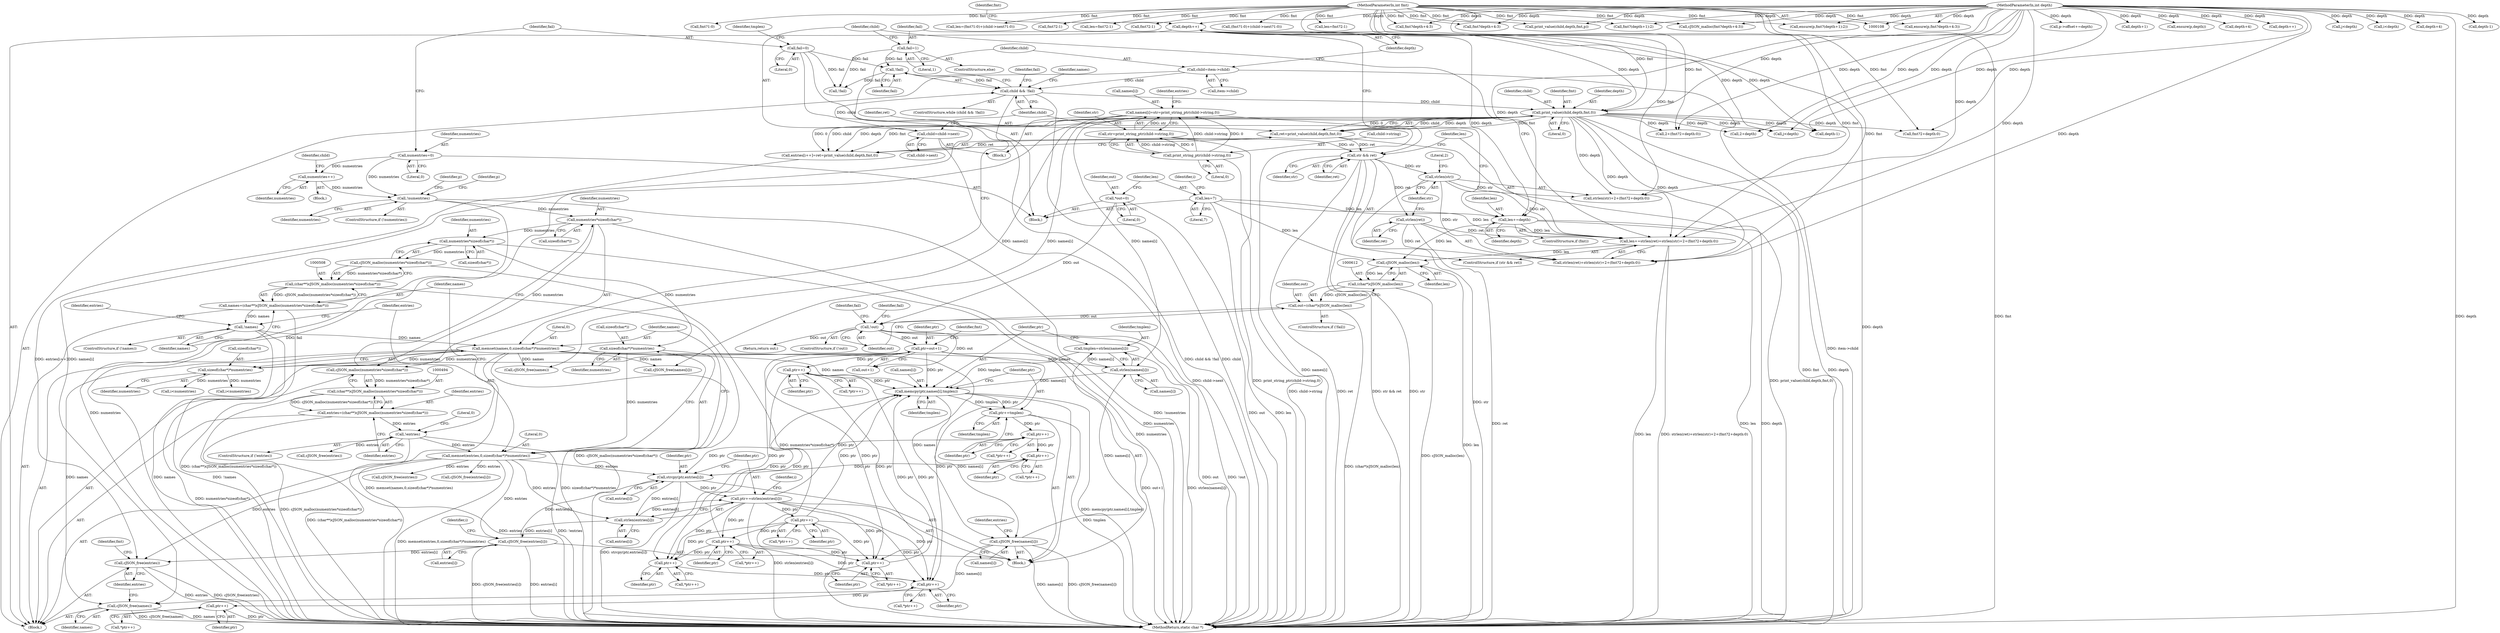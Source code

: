 digraph "0_iperf_91f2fa59e8ed80dfbf400add0164ee0e508e412a_42@API" {
"1000702" [label="(Call,tmplen=strlen(names[i]))"];
"1000704" [label="(Call,strlen(names[i]))"];
"1000554" [label="(Call,names[i]=str=print_string_ptr(child->string,0))"];
"1000558" [label="(Call,str=print_string_ptr(child->string,0))"];
"1000560" [label="(Call,print_string_ptr(child->string,0))"];
"1000529" [label="(Call,memset(names,0,sizeof(char*)*numentries))"];
"1000515" [label="(Call,!names)"];
"1000505" [label="(Call,names=(char**)cJSON_malloc(numentries*sizeof(char*)))"];
"1000507" [label="(Call,(char**)cJSON_malloc(numentries*sizeof(char*)))"];
"1000509" [label="(Call,cJSON_malloc(numentries*sizeof(char*)))"];
"1000510" [label="(Call,numentries*sizeof(char*))"];
"1000496" [label="(Call,numentries*sizeof(char*))"];
"1000167" [label="(Call,!numentries)"];
"1000159" [label="(Call,numentries++)"];
"1000145" [label="(Call,numentries=0)"];
"1000532" [label="(Call,sizeof(char*)*numentries)"];
"1000525" [label="(Call,sizeof(char*)*numentries)"];
"1000762" [label="(Call,cJSON_free(names[i]))"];
"1000708" [label="(Call,memcpy(ptr,names[i],tmplen))"];
"1000699" [label="(Call,ptr++)"];
"1000734" [label="(Call,ptr+=strlen(entries[i]))"];
"1000736" [label="(Call,strlen(entries[i]))"];
"1000729" [label="(Call,strcpy(ptr,entries[i]))"];
"1000726" [label="(Call,ptr++)"];
"1000719" [label="(Call,ptr++)"];
"1000714" [label="(Call,ptr+=tmplen)"];
"1000766" [label="(Call,cJSON_free(entries[i]))"];
"1000522" [label="(Call,memset(entries,0,sizeof(char*)*numentries))"];
"1000501" [label="(Call,!entries)"];
"1000491" [label="(Call,entries=(char**)cJSON_malloc(numentries*sizeof(char*)))"];
"1000493" [label="(Call,(char**)cJSON_malloc(numentries*sizeof(char*)))"];
"1000495" [label="(Call,cJSON_malloc(numentries*sizeof(char*)))"];
"1000660" [label="(Call,ptr=out+1)"];
"1000616" [label="(Call,!out)"];
"1000609" [label="(Call,out=(char*)cJSON_malloc(len))"];
"1000611" [label="(Call,(char*)cJSON_malloc(len))"];
"1000613" [label="(Call,cJSON_malloc(len))"];
"1000545" [label="(Call,len+=depth)"];
"1000541" [label="(Call,depth++)"];
"1000110" [label="(MethodParameterIn,int depth)"];
"1000130" [label="(Call,len=7)"];
"1000581" [label="(Call,len+=strlen(ret)+strlen(str)+2+(fmt?2+depth:0))"];
"1000584" [label="(Call,strlen(ret))"];
"1000578" [label="(Call,str && ret)"];
"1000570" [label="(Call,ret=print_value(child,depth,fmt,0))"];
"1000572" [label="(Call,print_value(child,depth,fmt,0))"];
"1000549" [label="(Call,child && !fail)"];
"1000601" [label="(Call,child=child->next)"];
"1000536" [label="(Call,child=item->child)"];
"1000551" [label="(Call,!fail)"];
"1000598" [label="(Call,fail=1)"];
"1000149" [label="(Call,fail=0)"];
"1000111" [label="(MethodParameterIn,int fmt)"];
"1000587" [label="(Call,strlen(str))"];
"1000123" [label="(Call,*out=0)"];
"1000669" [label="(Call,ptr++)"];
"1000748" [label="(Call,ptr++)"];
"1000755" [label="(Call,ptr++)"];
"1000702" [label="(Call,tmplen=strlen(names[i]))"];
"1000789" [label="(Call,ptr++)"];
"1000794" [label="(Call,ptr++)"];
"1000799" [label="(Call,ptr++)"];
"1000772" [label="(Call,cJSON_free(entries))"];
"1000770" [label="(Call,cJSON_free(names))"];
"1000572" [label="(Call,print_value(child,depth,fmt,0))"];
"1000509" [label="(Call,cJSON_malloc(numentries*sizeof(char*)))"];
"1000564" [label="(Literal,0)"];
"1000242" [label="(Identifier,p)"];
"1000714" [label="(Call,ptr+=tmplen)"];
"1000385" [label="(Call,len=(fmt?1:0)+(child->next?1:0))"];
"1000315" [label="(Call,j<depth)"];
"1000646" [label="(Call,cJSON_free(entries[i]))"];
"1000151" [label="(Literal,0)"];
"1000522" [label="(Call,memset(entries,0,sizeof(char*)*numentries))"];
"1000610" [label="(Identifier,out)"];
"1000530" [label="(Identifier,names)"];
"1000652" [label="(Call,cJSON_free(entries))"];
"1000498" [label="(Call,sizeof(char*))"];
"1000661" [label="(Identifier,ptr)"];
"1000505" [label="(Call,names=(char**)cJSON_malloc(numentries*sizeof(char*)))"];
"1000729" [label="(Call,strcpy(ptr,entries[i]))"];
"1000219" [label="(Call,i<depth)"];
"1000609" [label="(Call,out=(char*)cJSON_malloc(len))"];
"1000747" [label="(Call,*ptr++)"];
"1000591" [label="(Call,fmt?2+depth:0)"];
"1000548" [label="(ControlStructure,while (child && !fail))"];
"1000726" [label="(Call,ptr++)"];
"1000146" [label="(Identifier,numentries)"];
"1000124" [label="(Identifier,out)"];
"1000511" [label="(Identifier,numentries)"];
"1000178" [label="(Call,depth+4)"];
"1000608" [label="(Identifier,fail)"];
"1000573" [label="(Identifier,child)"];
"1000162" [label="(Identifier,child)"];
"1000541" [label="(Call,depth++)"];
"1000514" [label="(ControlStructure,if (!names))"];
"1000587" [label="(Call,strlen(str))"];
"1000578" [label="(Call,str && ret)"];
"1000762" [label="(Call,cJSON_free(names[i]))"];
"1000154" [label="(Identifier,tmplen)"];
"1000537" [label="(Identifier,child)"];
"1000533" [label="(Call,sizeof(char*))"];
"1000585" [label="(Identifier,ret)"];
"1000176" [label="(Call,fmt?depth+4:3)"];
"1000463" [label="(Call,depth-1)"];
"1000510" [label="(Call,numentries*sizeof(char*))"];
"1000132" [label="(Literal,7)"];
"1000571" [label="(Identifier,ret)"];
"1000145" [label="(Call,numentries=0)"];
"1000669" [label="(Call,ptr++)"];
"1000800" [label="(Identifier,ptr)"];
"1000793" [label="(Call,*ptr++)"];
"1000709" [label="(Identifier,ptr)"];
"1000581" [label="(Call,len+=strlen(ret)+strlen(str)+2+(fmt?2+depth:0))"];
"1000123" [label="(Call,*out=0)"];
"1000685" [label="(Block,)"];
"1000772" [label="(Call,cJSON_free(entries))"];
"1000325" [label="(Call,p->offset+=depth)"];
"1000512" [label="(Call,sizeof(char*))"];
"1000755" [label="(Call,ptr++)"];
"1000734" [label="(Call,ptr+=strlen(entries[i]))"];
"1000597" [label="(ControlStructure,else)"];
"1000766" [label="(Call,cJSON_free(entries[i]))"];
"1000495" [label="(Call,cJSON_malloc(numentries*sizeof(char*)))"];
"1000617" [label="(Identifier,out)"];
"1000593" [label="(Call,2+depth)"];
"1000799" [label="(Call,ptr++)"];
"1000700" [label="(Identifier,ptr)"];
"1000446" [label="(Call,depth+1)"];
"1000603" [label="(Call,child->next)"];
"1000167" [label="(Call,!numentries)"];
"1000496" [label="(Call,numentries*sizeof(char*))"];
"1000171" [label="(Identifier,p)"];
"1000251" [label="(Call,fmt?2:1)"];
"1000719" [label="(Call,ptr++)"];
"1000546" [label="(Identifier,len)"];
"1000650" [label="(Call,cJSON_free(names))"];
"1000160" [label="(Identifier,numentries)"];
"1000542" [label="(Identifier,depth)"];
"1000492" [label="(Identifier,entries)"];
"1000575" [label="(Identifier,fmt)"];
"1000341" [label="(Call,len=fmt?2:1)"];
"1000544" [label="(Identifier,fmt)"];
"1000588" [label="(Identifier,str)"];
"1000168" [label="(Identifier,numentries)"];
"1000725" [label="(Call,*ptr++)"];
"1000149" [label="(Call,fail=0)"];
"1000619" [label="(Identifier,fail)"];
"1000702" [label="(Call,tmplen=strlen(names[i]))"];
"1000547" [label="(Identifier,depth)"];
"1000614" [label="(Identifier,len)"];
"1000343" [label="(Call,fmt?2:1)"];
"1000558" [label="(Call,str=print_string_ptr(child->string,0))"];
"1000731" [label="(Call,entries[i])"];
"1000748" [label="(Call,ptr++)"];
"1000703" [label="(Identifier,tmplen)"];
"1000607" [label="(Call,!fail)"];
"1000670" [label="(Identifier,ptr)"];
"1000802" [label="(Return,return out;)"];
"1000523" [label="(Identifier,entries)"];
"1000789" [label="(Call,ptr++)"];
"1000794" [label="(Call,ptr++)"];
"1000444" [label="(Call,fmt?(depth+1):2)"];
"1000497" [label="(Identifier,numentries)"];
"1000387" [label="(Call,(fmt?1:0)+(child->next?1:0))"];
"1000490" [label="(Block,)"];
"1000586" [label="(Call,strlen(str)+2+(fmt?2+depth:0))"];
"1000491" [label="(Call,entries=(char**)cJSON_malloc(numentries*sizeof(char*)))"];
"1000710" [label="(Call,names[i])"];
"1000763" [label="(Call,names[i])"];
"1000737" [label="(Call,entries[i])"];
"1000771" [label="(Identifier,names)"];
"1000730" [label="(Identifier,ptr)"];
"1000749" [label="(Identifier,ptr)"];
"1000804" [label="(MethodReturn,static char *)"];
"1000602" [label="(Identifier,child)"];
"1000767" [label="(Call,entries[i])"];
"1000622" [label="(Identifier,fail)"];
"1000130" [label="(Call,len=7)"];
"1000531" [label="(Literal,0)"];
"1000666" [label="(Identifier,fmt)"];
"1000545" [label="(Call,len+=depth)"];
"1000249" [label="(Call,len=fmt?2:1)"];
"1000600" [label="(Literal,1)"];
"1000303" [label="(Call,ensure(p,depth))"];
"1000553" [label="(Block,)"];
"1000111" [label="(MethodParameterIn,int fmt)"];
"1000529" [label="(Call,memset(names,0,sizeof(char*)*numentries))"];
"1000110" [label="(MethodParameterIn,int depth)"];
"1000535" [label="(Identifier,numentries)"];
"1000742" [label="(Identifier,i)"];
"1000190" [label="(Call,depth+4)"];
"1000574" [label="(Identifier,depth)"];
"1000538" [label="(Call,item->child)"];
"1000536" [label="(Call,child=item->child)"];
"1000147" [label="(Literal,0)"];
"1000795" [label="(Identifier,ptr)"];
"1000611" [label="(Call,(char*)cJSON_malloc(len))"];
"1000554" [label="(Call,names[i]=str=print_string_ptr(child->string,0))"];
"1000567" [label="(Identifier,entries)"];
"1000131" [label="(Identifier,len)"];
"1000560" [label="(Call,print_string_ptr(child->string,0))"];
"1000699" [label="(Call,ptr++)"];
"1000532" [label="(Call,sizeof(char*)*numentries)"];
"1000549" [label="(Call,child && !fail)"];
"1000613" [label="(Call,cJSON_malloc(len))"];
"1000773" [label="(Identifier,entries)"];
"1000713" [label="(Identifier,tmplen)"];
"1000692" [label="(Call,j<depth)"];
"1000507" [label="(Call,(char**)cJSON_malloc(numentries*sizeof(char*)))"];
"1000525" [label="(Call,sizeof(char*)*numentries)"];
"1000704" [label="(Call,strlen(names[i]))"];
"1000516" [label="(Identifier,names)"];
"1000715" [label="(Identifier,ptr)"];
"1000768" [label="(Identifier,entries)"];
"1000684" [label="(Identifier,i)"];
"1000524" [label="(Literal,0)"];
"1000174" [label="(Call,ensure(p,fmt?depth+4:3))"];
"1000705" [label="(Call,names[i])"];
"1000150" [label="(Identifier,fail)"];
"1000601" [label="(Call,child=child->next)"];
"1000708" [label="(Call,memcpy(ptr,names[i],tmplen))"];
"1000662" [label="(Call,out+1)"];
"1000158" [label="(Block,)"];
"1000543" [label="(ControlStructure,if (fmt))"];
"1000680" [label="(Call,i<numentries)"];
"1000579" [label="(Identifier,str)"];
"1000519" [label="(Identifier,entries)"];
"1000515" [label="(Call,!names)"];
"1000582" [label="(Identifier,len)"];
"1000756" [label="(Identifier,ptr)"];
"1000166" [label="(ControlStructure,if (!numentries))"];
"1000388" [label="(Call,fmt?1:0)"];
"1000188" [label="(Call,fmt?depth+4:3)"];
"1000559" [label="(Identifier,str)"];
"1000374" [label="(Call,print_value(child,depth,fmt,p))"];
"1000526" [label="(Call,sizeof(char*))"];
"1000500" [label="(ControlStructure,if (!entries))"];
"1000570" [label="(Call,ret=print_value(child,depth,fmt,0))"];
"1000718" [label="(Call,*ptr++)"];
"1000798" [label="(Call,*ptr++)"];
"1000577" [label="(ControlStructure,if (str && ret))"];
"1000552" [label="(Identifier,fail)"];
"1000576" [label="(Literal,0)"];
"1000584" [label="(Call,strlen(ret))"];
"1000628" [label="(Call,i<numentries)"];
"1000727" [label="(Identifier,ptr)"];
"1000660" [label="(Call,ptr=out+1)"];
"1000518" [label="(Call,cJSON_free(entries))"];
"1000502" [label="(Identifier,entries)"];
"1000565" [label="(Call,entries[i++]=ret=print_value(child,depth,fmt,0))"];
"1000775" [label="(Identifier,fmt)"];
"1000698" [label="(Call,*ptr++)"];
"1000113" [label="(Block,)"];
"1000504" [label="(Literal,0)"];
"1000716" [label="(Identifier,tmplen)"];
"1000616" [label="(Call,!out)"];
"1000735" [label="(Identifier,ptr)"];
"1000589" [label="(Call,2+(fmt?2+depth:0))"];
"1000135" [label="(Identifier,i)"];
"1000754" [label="(Call,*ptr++)"];
"1000561" [label="(Call,child->string)"];
"1000501" [label="(Call,!entries)"];
"1000638" [label="(Call,cJSON_free(names[i]))"];
"1000159" [label="(Call,numentries++)"];
"1000782" [label="(Call,depth-1)"];
"1000187" [label="(Call,cJSON_malloc(fmt?depth+4:3))"];
"1000506" [label="(Identifier,names)"];
"1000293" [label="(Call,depth++)"];
"1000556" [label="(Identifier,names)"];
"1000125" [label="(Literal,0)"];
"1000580" [label="(Identifier,ret)"];
"1000790" [label="(Identifier,ptr)"];
"1000551" [label="(Call,!fail)"];
"1000493" [label="(Call,(char**)cJSON_malloc(numentries*sizeof(char*)))"];
"1000528" [label="(Identifier,numentries)"];
"1000788" [label="(Call,*ptr++)"];
"1000550" [label="(Identifier,child)"];
"1000598" [label="(Call,fail=1)"];
"1000599" [label="(Identifier,fail)"];
"1000736" [label="(Call,strlen(entries[i]))"];
"1000668" [label="(Call,*ptr++)"];
"1000606" [label="(ControlStructure,if (!fail))"];
"1000442" [label="(Call,ensure(p,fmt?(depth+1):2))"];
"1000615" [label="(ControlStructure,if (!out))"];
"1000770" [label="(Call,cJSON_free(names))"];
"1000583" [label="(Call,strlen(ret)+strlen(str)+2+(fmt?2+depth:0))"];
"1000590" [label="(Literal,2)"];
"1000555" [label="(Call,names[i])"];
"1000720" [label="(Identifier,ptr)"];
"1000702" -> "1000685"  [label="AST: "];
"1000702" -> "1000704"  [label="CFG: "];
"1000703" -> "1000702"  [label="AST: "];
"1000704" -> "1000702"  [label="AST: "];
"1000709" -> "1000702"  [label="CFG: "];
"1000702" -> "1000804"  [label="DDG: strlen(names[i])"];
"1000704" -> "1000702"  [label="DDG: names[i]"];
"1000702" -> "1000708"  [label="DDG: tmplen"];
"1000704" -> "1000705"  [label="CFG: "];
"1000705" -> "1000704"  [label="AST: "];
"1000554" -> "1000704"  [label="DDG: names[i]"];
"1000529" -> "1000704"  [label="DDG: names"];
"1000762" -> "1000704"  [label="DDG: names[i]"];
"1000704" -> "1000708"  [label="DDG: names[i]"];
"1000554" -> "1000553"  [label="AST: "];
"1000554" -> "1000558"  [label="CFG: "];
"1000555" -> "1000554"  [label="AST: "];
"1000558" -> "1000554"  [label="AST: "];
"1000567" -> "1000554"  [label="CFG: "];
"1000554" -> "1000804"  [label="DDG: names[i]"];
"1000558" -> "1000554"  [label="DDG: str"];
"1000560" -> "1000554"  [label="DDG: child->string"];
"1000560" -> "1000554"  [label="DDG: 0"];
"1000554" -> "1000638"  [label="DDG: names[i]"];
"1000554" -> "1000650"  [label="DDG: names[i]"];
"1000554" -> "1000770"  [label="DDG: names[i]"];
"1000558" -> "1000560"  [label="CFG: "];
"1000559" -> "1000558"  [label="AST: "];
"1000560" -> "1000558"  [label="AST: "];
"1000558" -> "1000804"  [label="DDG: print_string_ptr(child->string,0)"];
"1000560" -> "1000558"  [label="DDG: child->string"];
"1000560" -> "1000558"  [label="DDG: 0"];
"1000558" -> "1000578"  [label="DDG: str"];
"1000560" -> "1000564"  [label="CFG: "];
"1000561" -> "1000560"  [label="AST: "];
"1000564" -> "1000560"  [label="AST: "];
"1000560" -> "1000804"  [label="DDG: child->string"];
"1000529" -> "1000490"  [label="AST: "];
"1000529" -> "1000532"  [label="CFG: "];
"1000530" -> "1000529"  [label="AST: "];
"1000531" -> "1000529"  [label="AST: "];
"1000532" -> "1000529"  [label="AST: "];
"1000537" -> "1000529"  [label="CFG: "];
"1000529" -> "1000804"  [label="DDG: memset(names,0,sizeof(char*)*numentries)"];
"1000529" -> "1000804"  [label="DDG: sizeof(char*)*numentries"];
"1000515" -> "1000529"  [label="DDG: names"];
"1000532" -> "1000529"  [label="DDG: numentries"];
"1000529" -> "1000638"  [label="DDG: names"];
"1000529" -> "1000650"  [label="DDG: names"];
"1000529" -> "1000708"  [label="DDG: names"];
"1000529" -> "1000762"  [label="DDG: names"];
"1000529" -> "1000770"  [label="DDG: names"];
"1000515" -> "1000514"  [label="AST: "];
"1000515" -> "1000516"  [label="CFG: "];
"1000516" -> "1000515"  [label="AST: "];
"1000519" -> "1000515"  [label="CFG: "];
"1000523" -> "1000515"  [label="CFG: "];
"1000515" -> "1000804"  [label="DDG: !names"];
"1000515" -> "1000804"  [label="DDG: names"];
"1000505" -> "1000515"  [label="DDG: names"];
"1000505" -> "1000490"  [label="AST: "];
"1000505" -> "1000507"  [label="CFG: "];
"1000506" -> "1000505"  [label="AST: "];
"1000507" -> "1000505"  [label="AST: "];
"1000516" -> "1000505"  [label="CFG: "];
"1000505" -> "1000804"  [label="DDG: (char**)cJSON_malloc(numentries*sizeof(char*))"];
"1000507" -> "1000505"  [label="DDG: cJSON_malloc(numentries*sizeof(char*))"];
"1000507" -> "1000509"  [label="CFG: "];
"1000508" -> "1000507"  [label="AST: "];
"1000509" -> "1000507"  [label="AST: "];
"1000507" -> "1000804"  [label="DDG: cJSON_malloc(numentries*sizeof(char*))"];
"1000509" -> "1000507"  [label="DDG: numentries*sizeof(char*)"];
"1000509" -> "1000510"  [label="CFG: "];
"1000510" -> "1000509"  [label="AST: "];
"1000509" -> "1000804"  [label="DDG: numentries*sizeof(char*)"];
"1000510" -> "1000509"  [label="DDG: numentries"];
"1000510" -> "1000512"  [label="CFG: "];
"1000511" -> "1000510"  [label="AST: "];
"1000512" -> "1000510"  [label="AST: "];
"1000510" -> "1000804"  [label="DDG: numentries"];
"1000496" -> "1000510"  [label="DDG: numentries"];
"1000510" -> "1000525"  [label="DDG: numentries"];
"1000496" -> "1000495"  [label="AST: "];
"1000496" -> "1000498"  [label="CFG: "];
"1000497" -> "1000496"  [label="AST: "];
"1000498" -> "1000496"  [label="AST: "];
"1000495" -> "1000496"  [label="CFG: "];
"1000496" -> "1000804"  [label="DDG: numentries"];
"1000496" -> "1000495"  [label="DDG: numentries"];
"1000167" -> "1000496"  [label="DDG: numentries"];
"1000167" -> "1000166"  [label="AST: "];
"1000167" -> "1000168"  [label="CFG: "];
"1000168" -> "1000167"  [label="AST: "];
"1000171" -> "1000167"  [label="CFG: "];
"1000242" -> "1000167"  [label="CFG: "];
"1000167" -> "1000804"  [label="DDG: numentries"];
"1000167" -> "1000804"  [label="DDG: !numentries"];
"1000159" -> "1000167"  [label="DDG: numentries"];
"1000145" -> "1000167"  [label="DDG: numentries"];
"1000159" -> "1000158"  [label="AST: "];
"1000159" -> "1000160"  [label="CFG: "];
"1000160" -> "1000159"  [label="AST: "];
"1000162" -> "1000159"  [label="CFG: "];
"1000145" -> "1000159"  [label="DDG: numentries"];
"1000145" -> "1000113"  [label="AST: "];
"1000145" -> "1000147"  [label="CFG: "];
"1000146" -> "1000145"  [label="AST: "];
"1000147" -> "1000145"  [label="AST: "];
"1000150" -> "1000145"  [label="CFG: "];
"1000532" -> "1000535"  [label="CFG: "];
"1000533" -> "1000532"  [label="AST: "];
"1000535" -> "1000532"  [label="AST: "];
"1000525" -> "1000532"  [label="DDG: numentries"];
"1000532" -> "1000628"  [label="DDG: numentries"];
"1000532" -> "1000680"  [label="DDG: numentries"];
"1000525" -> "1000522"  [label="AST: "];
"1000525" -> "1000528"  [label="CFG: "];
"1000526" -> "1000525"  [label="AST: "];
"1000528" -> "1000525"  [label="AST: "];
"1000522" -> "1000525"  [label="CFG: "];
"1000525" -> "1000522"  [label="DDG: numentries"];
"1000762" -> "1000685"  [label="AST: "];
"1000762" -> "1000763"  [label="CFG: "];
"1000763" -> "1000762"  [label="AST: "];
"1000768" -> "1000762"  [label="CFG: "];
"1000762" -> "1000804"  [label="DDG: cJSON_free(names[i])"];
"1000762" -> "1000804"  [label="DDG: names[i]"];
"1000708" -> "1000762"  [label="DDG: names[i]"];
"1000762" -> "1000770"  [label="DDG: names[i]"];
"1000708" -> "1000685"  [label="AST: "];
"1000708" -> "1000713"  [label="CFG: "];
"1000709" -> "1000708"  [label="AST: "];
"1000710" -> "1000708"  [label="AST: "];
"1000713" -> "1000708"  [label="AST: "];
"1000715" -> "1000708"  [label="CFG: "];
"1000708" -> "1000804"  [label="DDG: memcpy(ptr,names[i],tmplen)"];
"1000699" -> "1000708"  [label="DDG: ptr"];
"1000734" -> "1000708"  [label="DDG: ptr"];
"1000660" -> "1000708"  [label="DDG: ptr"];
"1000669" -> "1000708"  [label="DDG: ptr"];
"1000748" -> "1000708"  [label="DDG: ptr"];
"1000755" -> "1000708"  [label="DDG: ptr"];
"1000708" -> "1000714"  [label="DDG: tmplen"];
"1000708" -> "1000714"  [label="DDG: ptr"];
"1000699" -> "1000698"  [label="AST: "];
"1000699" -> "1000700"  [label="CFG: "];
"1000700" -> "1000699"  [label="AST: "];
"1000698" -> "1000699"  [label="CFG: "];
"1000734" -> "1000699"  [label="DDG: ptr"];
"1000660" -> "1000699"  [label="DDG: ptr"];
"1000669" -> "1000699"  [label="DDG: ptr"];
"1000748" -> "1000699"  [label="DDG: ptr"];
"1000755" -> "1000699"  [label="DDG: ptr"];
"1000734" -> "1000685"  [label="AST: "];
"1000734" -> "1000736"  [label="CFG: "];
"1000735" -> "1000734"  [label="AST: "];
"1000736" -> "1000734"  [label="AST: "];
"1000742" -> "1000734"  [label="CFG: "];
"1000734" -> "1000804"  [label="DDG: strlen(entries[i])"];
"1000736" -> "1000734"  [label="DDG: entries[i]"];
"1000729" -> "1000734"  [label="DDG: ptr"];
"1000734" -> "1000748"  [label="DDG: ptr"];
"1000734" -> "1000755"  [label="DDG: ptr"];
"1000734" -> "1000789"  [label="DDG: ptr"];
"1000734" -> "1000794"  [label="DDG: ptr"];
"1000736" -> "1000737"  [label="CFG: "];
"1000737" -> "1000736"  [label="AST: "];
"1000729" -> "1000736"  [label="DDG: entries[i]"];
"1000522" -> "1000736"  [label="DDG: entries"];
"1000736" -> "1000766"  [label="DDG: entries[i]"];
"1000729" -> "1000685"  [label="AST: "];
"1000729" -> "1000731"  [label="CFG: "];
"1000730" -> "1000729"  [label="AST: "];
"1000731" -> "1000729"  [label="AST: "];
"1000735" -> "1000729"  [label="CFG: "];
"1000729" -> "1000804"  [label="DDG: strcpy(ptr,entries[i])"];
"1000726" -> "1000729"  [label="DDG: ptr"];
"1000719" -> "1000729"  [label="DDG: ptr"];
"1000766" -> "1000729"  [label="DDG: entries[i]"];
"1000522" -> "1000729"  [label="DDG: entries"];
"1000726" -> "1000725"  [label="AST: "];
"1000726" -> "1000727"  [label="CFG: "];
"1000727" -> "1000726"  [label="AST: "];
"1000725" -> "1000726"  [label="CFG: "];
"1000719" -> "1000726"  [label="DDG: ptr"];
"1000719" -> "1000718"  [label="AST: "];
"1000719" -> "1000720"  [label="CFG: "];
"1000720" -> "1000719"  [label="AST: "];
"1000718" -> "1000719"  [label="CFG: "];
"1000714" -> "1000719"  [label="DDG: ptr"];
"1000714" -> "1000685"  [label="AST: "];
"1000714" -> "1000716"  [label="CFG: "];
"1000715" -> "1000714"  [label="AST: "];
"1000716" -> "1000714"  [label="AST: "];
"1000720" -> "1000714"  [label="CFG: "];
"1000714" -> "1000804"  [label="DDG: tmplen"];
"1000766" -> "1000685"  [label="AST: "];
"1000766" -> "1000767"  [label="CFG: "];
"1000767" -> "1000766"  [label="AST: "];
"1000684" -> "1000766"  [label="CFG: "];
"1000766" -> "1000804"  [label="DDG: entries[i]"];
"1000766" -> "1000804"  [label="DDG: cJSON_free(entries[i])"];
"1000522" -> "1000766"  [label="DDG: entries"];
"1000766" -> "1000772"  [label="DDG: entries[i]"];
"1000522" -> "1000490"  [label="AST: "];
"1000523" -> "1000522"  [label="AST: "];
"1000524" -> "1000522"  [label="AST: "];
"1000530" -> "1000522"  [label="CFG: "];
"1000522" -> "1000804"  [label="DDG: memset(entries,0,sizeof(char*)*numentries)"];
"1000501" -> "1000522"  [label="DDG: entries"];
"1000522" -> "1000646"  [label="DDG: entries"];
"1000522" -> "1000652"  [label="DDG: entries"];
"1000522" -> "1000772"  [label="DDG: entries"];
"1000501" -> "1000500"  [label="AST: "];
"1000501" -> "1000502"  [label="CFG: "];
"1000502" -> "1000501"  [label="AST: "];
"1000504" -> "1000501"  [label="CFG: "];
"1000506" -> "1000501"  [label="CFG: "];
"1000501" -> "1000804"  [label="DDG: entries"];
"1000501" -> "1000804"  [label="DDG: !entries"];
"1000491" -> "1000501"  [label="DDG: entries"];
"1000501" -> "1000518"  [label="DDG: entries"];
"1000491" -> "1000490"  [label="AST: "];
"1000491" -> "1000493"  [label="CFG: "];
"1000492" -> "1000491"  [label="AST: "];
"1000493" -> "1000491"  [label="AST: "];
"1000502" -> "1000491"  [label="CFG: "];
"1000491" -> "1000804"  [label="DDG: (char**)cJSON_malloc(numentries*sizeof(char*))"];
"1000493" -> "1000491"  [label="DDG: cJSON_malloc(numentries*sizeof(char*))"];
"1000493" -> "1000495"  [label="CFG: "];
"1000494" -> "1000493"  [label="AST: "];
"1000495" -> "1000493"  [label="AST: "];
"1000493" -> "1000804"  [label="DDG: cJSON_malloc(numentries*sizeof(char*))"];
"1000495" -> "1000493"  [label="DDG: numentries*sizeof(char*)"];
"1000495" -> "1000804"  [label="DDG: numentries*sizeof(char*)"];
"1000660" -> "1000490"  [label="AST: "];
"1000660" -> "1000662"  [label="CFG: "];
"1000661" -> "1000660"  [label="AST: "];
"1000662" -> "1000660"  [label="AST: "];
"1000666" -> "1000660"  [label="CFG: "];
"1000660" -> "1000804"  [label="DDG: out+1"];
"1000616" -> "1000660"  [label="DDG: out"];
"1000660" -> "1000669"  [label="DDG: ptr"];
"1000660" -> "1000789"  [label="DDG: ptr"];
"1000660" -> "1000794"  [label="DDG: ptr"];
"1000616" -> "1000615"  [label="AST: "];
"1000616" -> "1000617"  [label="CFG: "];
"1000617" -> "1000616"  [label="AST: "];
"1000619" -> "1000616"  [label="CFG: "];
"1000622" -> "1000616"  [label="CFG: "];
"1000616" -> "1000804"  [label="DDG: out"];
"1000616" -> "1000804"  [label="DDG: !out"];
"1000609" -> "1000616"  [label="DDG: out"];
"1000123" -> "1000616"  [label="DDG: out"];
"1000616" -> "1000662"  [label="DDG: out"];
"1000616" -> "1000802"  [label="DDG: out"];
"1000609" -> "1000606"  [label="AST: "];
"1000609" -> "1000611"  [label="CFG: "];
"1000610" -> "1000609"  [label="AST: "];
"1000611" -> "1000609"  [label="AST: "];
"1000617" -> "1000609"  [label="CFG: "];
"1000609" -> "1000804"  [label="DDG: (char*)cJSON_malloc(len)"];
"1000611" -> "1000609"  [label="DDG: cJSON_malloc(len)"];
"1000611" -> "1000613"  [label="CFG: "];
"1000612" -> "1000611"  [label="AST: "];
"1000613" -> "1000611"  [label="AST: "];
"1000611" -> "1000804"  [label="DDG: cJSON_malloc(len)"];
"1000613" -> "1000611"  [label="DDG: len"];
"1000613" -> "1000614"  [label="CFG: "];
"1000614" -> "1000613"  [label="AST: "];
"1000613" -> "1000804"  [label="DDG: len"];
"1000545" -> "1000613"  [label="DDG: len"];
"1000581" -> "1000613"  [label="DDG: len"];
"1000130" -> "1000613"  [label="DDG: len"];
"1000545" -> "1000543"  [label="AST: "];
"1000545" -> "1000547"  [label="CFG: "];
"1000546" -> "1000545"  [label="AST: "];
"1000547" -> "1000545"  [label="AST: "];
"1000550" -> "1000545"  [label="CFG: "];
"1000545" -> "1000804"  [label="DDG: len"];
"1000545" -> "1000804"  [label="DDG: depth"];
"1000541" -> "1000545"  [label="DDG: depth"];
"1000110" -> "1000545"  [label="DDG: depth"];
"1000130" -> "1000545"  [label="DDG: len"];
"1000545" -> "1000581"  [label="DDG: len"];
"1000541" -> "1000490"  [label="AST: "];
"1000541" -> "1000542"  [label="CFG: "];
"1000542" -> "1000541"  [label="AST: "];
"1000544" -> "1000541"  [label="CFG: "];
"1000541" -> "1000804"  [label="DDG: depth"];
"1000110" -> "1000541"  [label="DDG: depth"];
"1000541" -> "1000572"  [label="DDG: depth"];
"1000541" -> "1000692"  [label="DDG: depth"];
"1000541" -> "1000782"  [label="DDG: depth"];
"1000110" -> "1000108"  [label="AST: "];
"1000110" -> "1000804"  [label="DDG: depth"];
"1000110" -> "1000174"  [label="DDG: depth"];
"1000110" -> "1000176"  [label="DDG: depth"];
"1000110" -> "1000178"  [label="DDG: depth"];
"1000110" -> "1000187"  [label="DDG: depth"];
"1000110" -> "1000188"  [label="DDG: depth"];
"1000110" -> "1000190"  [label="DDG: depth"];
"1000110" -> "1000219"  [label="DDG: depth"];
"1000110" -> "1000293"  [label="DDG: depth"];
"1000110" -> "1000303"  [label="DDG: depth"];
"1000110" -> "1000315"  [label="DDG: depth"];
"1000110" -> "1000325"  [label="DDG: depth"];
"1000110" -> "1000374"  [label="DDG: depth"];
"1000110" -> "1000442"  [label="DDG: depth"];
"1000110" -> "1000444"  [label="DDG: depth"];
"1000110" -> "1000446"  [label="DDG: depth"];
"1000110" -> "1000463"  [label="DDG: depth"];
"1000110" -> "1000572"  [label="DDG: depth"];
"1000110" -> "1000581"  [label="DDG: depth"];
"1000110" -> "1000583"  [label="DDG: depth"];
"1000110" -> "1000586"  [label="DDG: depth"];
"1000110" -> "1000589"  [label="DDG: depth"];
"1000110" -> "1000591"  [label="DDG: depth"];
"1000110" -> "1000593"  [label="DDG: depth"];
"1000110" -> "1000692"  [label="DDG: depth"];
"1000110" -> "1000782"  [label="DDG: depth"];
"1000130" -> "1000113"  [label="AST: "];
"1000130" -> "1000132"  [label="CFG: "];
"1000131" -> "1000130"  [label="AST: "];
"1000132" -> "1000130"  [label="AST: "];
"1000135" -> "1000130"  [label="CFG: "];
"1000130" -> "1000804"  [label="DDG: len"];
"1000130" -> "1000581"  [label="DDG: len"];
"1000581" -> "1000577"  [label="AST: "];
"1000581" -> "1000583"  [label="CFG: "];
"1000582" -> "1000581"  [label="AST: "];
"1000583" -> "1000581"  [label="AST: "];
"1000602" -> "1000581"  [label="CFG: "];
"1000581" -> "1000804"  [label="DDG: strlen(ret)+strlen(str)+2+(fmt?2+depth:0)"];
"1000581" -> "1000804"  [label="DDG: len"];
"1000584" -> "1000581"  [label="DDG: ret"];
"1000587" -> "1000581"  [label="DDG: str"];
"1000111" -> "1000581"  [label="DDG: fmt"];
"1000572" -> "1000581"  [label="DDG: depth"];
"1000584" -> "1000583"  [label="AST: "];
"1000584" -> "1000585"  [label="CFG: "];
"1000585" -> "1000584"  [label="AST: "];
"1000588" -> "1000584"  [label="CFG: "];
"1000584" -> "1000804"  [label="DDG: ret"];
"1000584" -> "1000583"  [label="DDG: ret"];
"1000578" -> "1000584"  [label="DDG: ret"];
"1000578" -> "1000577"  [label="AST: "];
"1000578" -> "1000579"  [label="CFG: "];
"1000578" -> "1000580"  [label="CFG: "];
"1000579" -> "1000578"  [label="AST: "];
"1000580" -> "1000578"  [label="AST: "];
"1000582" -> "1000578"  [label="CFG: "];
"1000599" -> "1000578"  [label="CFG: "];
"1000578" -> "1000804"  [label="DDG: str"];
"1000578" -> "1000804"  [label="DDG: ret"];
"1000578" -> "1000804"  [label="DDG: str && ret"];
"1000570" -> "1000578"  [label="DDG: ret"];
"1000578" -> "1000587"  [label="DDG: str"];
"1000570" -> "1000565"  [label="AST: "];
"1000570" -> "1000572"  [label="CFG: "];
"1000571" -> "1000570"  [label="AST: "];
"1000572" -> "1000570"  [label="AST: "];
"1000565" -> "1000570"  [label="CFG: "];
"1000570" -> "1000804"  [label="DDG: print_value(child,depth,fmt,0)"];
"1000570" -> "1000565"  [label="DDG: ret"];
"1000572" -> "1000570"  [label="DDG: child"];
"1000572" -> "1000570"  [label="DDG: depth"];
"1000572" -> "1000570"  [label="DDG: fmt"];
"1000572" -> "1000570"  [label="DDG: 0"];
"1000572" -> "1000576"  [label="CFG: "];
"1000573" -> "1000572"  [label="AST: "];
"1000574" -> "1000572"  [label="AST: "];
"1000575" -> "1000572"  [label="AST: "];
"1000576" -> "1000572"  [label="AST: "];
"1000572" -> "1000804"  [label="DDG: fmt"];
"1000572" -> "1000804"  [label="DDG: depth"];
"1000572" -> "1000565"  [label="DDG: child"];
"1000572" -> "1000565"  [label="DDG: depth"];
"1000572" -> "1000565"  [label="DDG: fmt"];
"1000572" -> "1000565"  [label="DDG: 0"];
"1000549" -> "1000572"  [label="DDG: child"];
"1000111" -> "1000572"  [label="DDG: fmt"];
"1000572" -> "1000583"  [label="DDG: depth"];
"1000572" -> "1000586"  [label="DDG: depth"];
"1000572" -> "1000589"  [label="DDG: depth"];
"1000572" -> "1000591"  [label="DDG: depth"];
"1000572" -> "1000593"  [label="DDG: depth"];
"1000572" -> "1000692"  [label="DDG: depth"];
"1000572" -> "1000782"  [label="DDG: depth"];
"1000549" -> "1000548"  [label="AST: "];
"1000549" -> "1000550"  [label="CFG: "];
"1000549" -> "1000551"  [label="CFG: "];
"1000550" -> "1000549"  [label="AST: "];
"1000551" -> "1000549"  [label="AST: "];
"1000556" -> "1000549"  [label="CFG: "];
"1000608" -> "1000549"  [label="CFG: "];
"1000549" -> "1000804"  [label="DDG: child"];
"1000549" -> "1000804"  [label="DDG: child && !fail"];
"1000601" -> "1000549"  [label="DDG: child"];
"1000536" -> "1000549"  [label="DDG: child"];
"1000551" -> "1000549"  [label="DDG: fail"];
"1000601" -> "1000553"  [label="AST: "];
"1000601" -> "1000603"  [label="CFG: "];
"1000602" -> "1000601"  [label="AST: "];
"1000603" -> "1000601"  [label="AST: "];
"1000550" -> "1000601"  [label="CFG: "];
"1000601" -> "1000804"  [label="DDG: child->next"];
"1000536" -> "1000490"  [label="AST: "];
"1000536" -> "1000538"  [label="CFG: "];
"1000537" -> "1000536"  [label="AST: "];
"1000538" -> "1000536"  [label="AST: "];
"1000542" -> "1000536"  [label="CFG: "];
"1000536" -> "1000804"  [label="DDG: item->child"];
"1000551" -> "1000552"  [label="CFG: "];
"1000552" -> "1000551"  [label="AST: "];
"1000598" -> "1000551"  [label="DDG: fail"];
"1000149" -> "1000551"  [label="DDG: fail"];
"1000551" -> "1000607"  [label="DDG: fail"];
"1000598" -> "1000597"  [label="AST: "];
"1000598" -> "1000600"  [label="CFG: "];
"1000599" -> "1000598"  [label="AST: "];
"1000600" -> "1000598"  [label="AST: "];
"1000602" -> "1000598"  [label="CFG: "];
"1000598" -> "1000607"  [label="DDG: fail"];
"1000149" -> "1000113"  [label="AST: "];
"1000149" -> "1000151"  [label="CFG: "];
"1000150" -> "1000149"  [label="AST: "];
"1000151" -> "1000149"  [label="AST: "];
"1000154" -> "1000149"  [label="CFG: "];
"1000149" -> "1000804"  [label="DDG: fail"];
"1000149" -> "1000607"  [label="DDG: fail"];
"1000111" -> "1000108"  [label="AST: "];
"1000111" -> "1000804"  [label="DDG: fmt"];
"1000111" -> "1000174"  [label="DDG: fmt"];
"1000111" -> "1000176"  [label="DDG: fmt"];
"1000111" -> "1000187"  [label="DDG: fmt"];
"1000111" -> "1000188"  [label="DDG: fmt"];
"1000111" -> "1000249"  [label="DDG: fmt"];
"1000111" -> "1000251"  [label="DDG: fmt"];
"1000111" -> "1000341"  [label="DDG: fmt"];
"1000111" -> "1000343"  [label="DDG: fmt"];
"1000111" -> "1000374"  [label="DDG: fmt"];
"1000111" -> "1000385"  [label="DDG: fmt"];
"1000111" -> "1000387"  [label="DDG: fmt"];
"1000111" -> "1000388"  [label="DDG: fmt"];
"1000111" -> "1000442"  [label="DDG: fmt"];
"1000111" -> "1000444"  [label="DDG: fmt"];
"1000111" -> "1000583"  [label="DDG: fmt"];
"1000111" -> "1000586"  [label="DDG: fmt"];
"1000111" -> "1000589"  [label="DDG: fmt"];
"1000111" -> "1000591"  [label="DDG: fmt"];
"1000587" -> "1000586"  [label="AST: "];
"1000587" -> "1000588"  [label="CFG: "];
"1000588" -> "1000587"  [label="AST: "];
"1000590" -> "1000587"  [label="CFG: "];
"1000587" -> "1000804"  [label="DDG: str"];
"1000587" -> "1000583"  [label="DDG: str"];
"1000587" -> "1000586"  [label="DDG: str"];
"1000123" -> "1000113"  [label="AST: "];
"1000123" -> "1000125"  [label="CFG: "];
"1000124" -> "1000123"  [label="AST: "];
"1000125" -> "1000123"  [label="AST: "];
"1000131" -> "1000123"  [label="CFG: "];
"1000123" -> "1000804"  [label="DDG: out"];
"1000669" -> "1000668"  [label="AST: "];
"1000669" -> "1000670"  [label="CFG: "];
"1000670" -> "1000669"  [label="AST: "];
"1000668" -> "1000669"  [label="CFG: "];
"1000669" -> "1000789"  [label="DDG: ptr"];
"1000669" -> "1000794"  [label="DDG: ptr"];
"1000748" -> "1000747"  [label="AST: "];
"1000748" -> "1000749"  [label="CFG: "];
"1000749" -> "1000748"  [label="AST: "];
"1000747" -> "1000748"  [label="CFG: "];
"1000748" -> "1000755"  [label="DDG: ptr"];
"1000748" -> "1000789"  [label="DDG: ptr"];
"1000748" -> "1000794"  [label="DDG: ptr"];
"1000755" -> "1000754"  [label="AST: "];
"1000755" -> "1000756"  [label="CFG: "];
"1000756" -> "1000755"  [label="AST: "];
"1000754" -> "1000755"  [label="CFG: "];
"1000755" -> "1000789"  [label="DDG: ptr"];
"1000755" -> "1000794"  [label="DDG: ptr"];
"1000789" -> "1000788"  [label="AST: "];
"1000789" -> "1000790"  [label="CFG: "];
"1000790" -> "1000789"  [label="AST: "];
"1000788" -> "1000789"  [label="CFG: "];
"1000789" -> "1000794"  [label="DDG: ptr"];
"1000794" -> "1000793"  [label="AST: "];
"1000794" -> "1000795"  [label="CFG: "];
"1000795" -> "1000794"  [label="AST: "];
"1000793" -> "1000794"  [label="CFG: "];
"1000794" -> "1000799"  [label="DDG: ptr"];
"1000799" -> "1000798"  [label="AST: "];
"1000799" -> "1000800"  [label="CFG: "];
"1000800" -> "1000799"  [label="AST: "];
"1000798" -> "1000799"  [label="CFG: "];
"1000799" -> "1000804"  [label="DDG: ptr"];
"1000772" -> "1000490"  [label="AST: "];
"1000772" -> "1000773"  [label="CFG: "];
"1000773" -> "1000772"  [label="AST: "];
"1000775" -> "1000772"  [label="CFG: "];
"1000772" -> "1000804"  [label="DDG: entries"];
"1000772" -> "1000804"  [label="DDG: cJSON_free(entries)"];
"1000565" -> "1000772"  [label="DDG: entries[i++]"];
"1000770" -> "1000490"  [label="AST: "];
"1000770" -> "1000771"  [label="CFG: "];
"1000771" -> "1000770"  [label="AST: "];
"1000773" -> "1000770"  [label="CFG: "];
"1000770" -> "1000804"  [label="DDG: cJSON_free(names)"];
"1000770" -> "1000804"  [label="DDG: names"];
}
